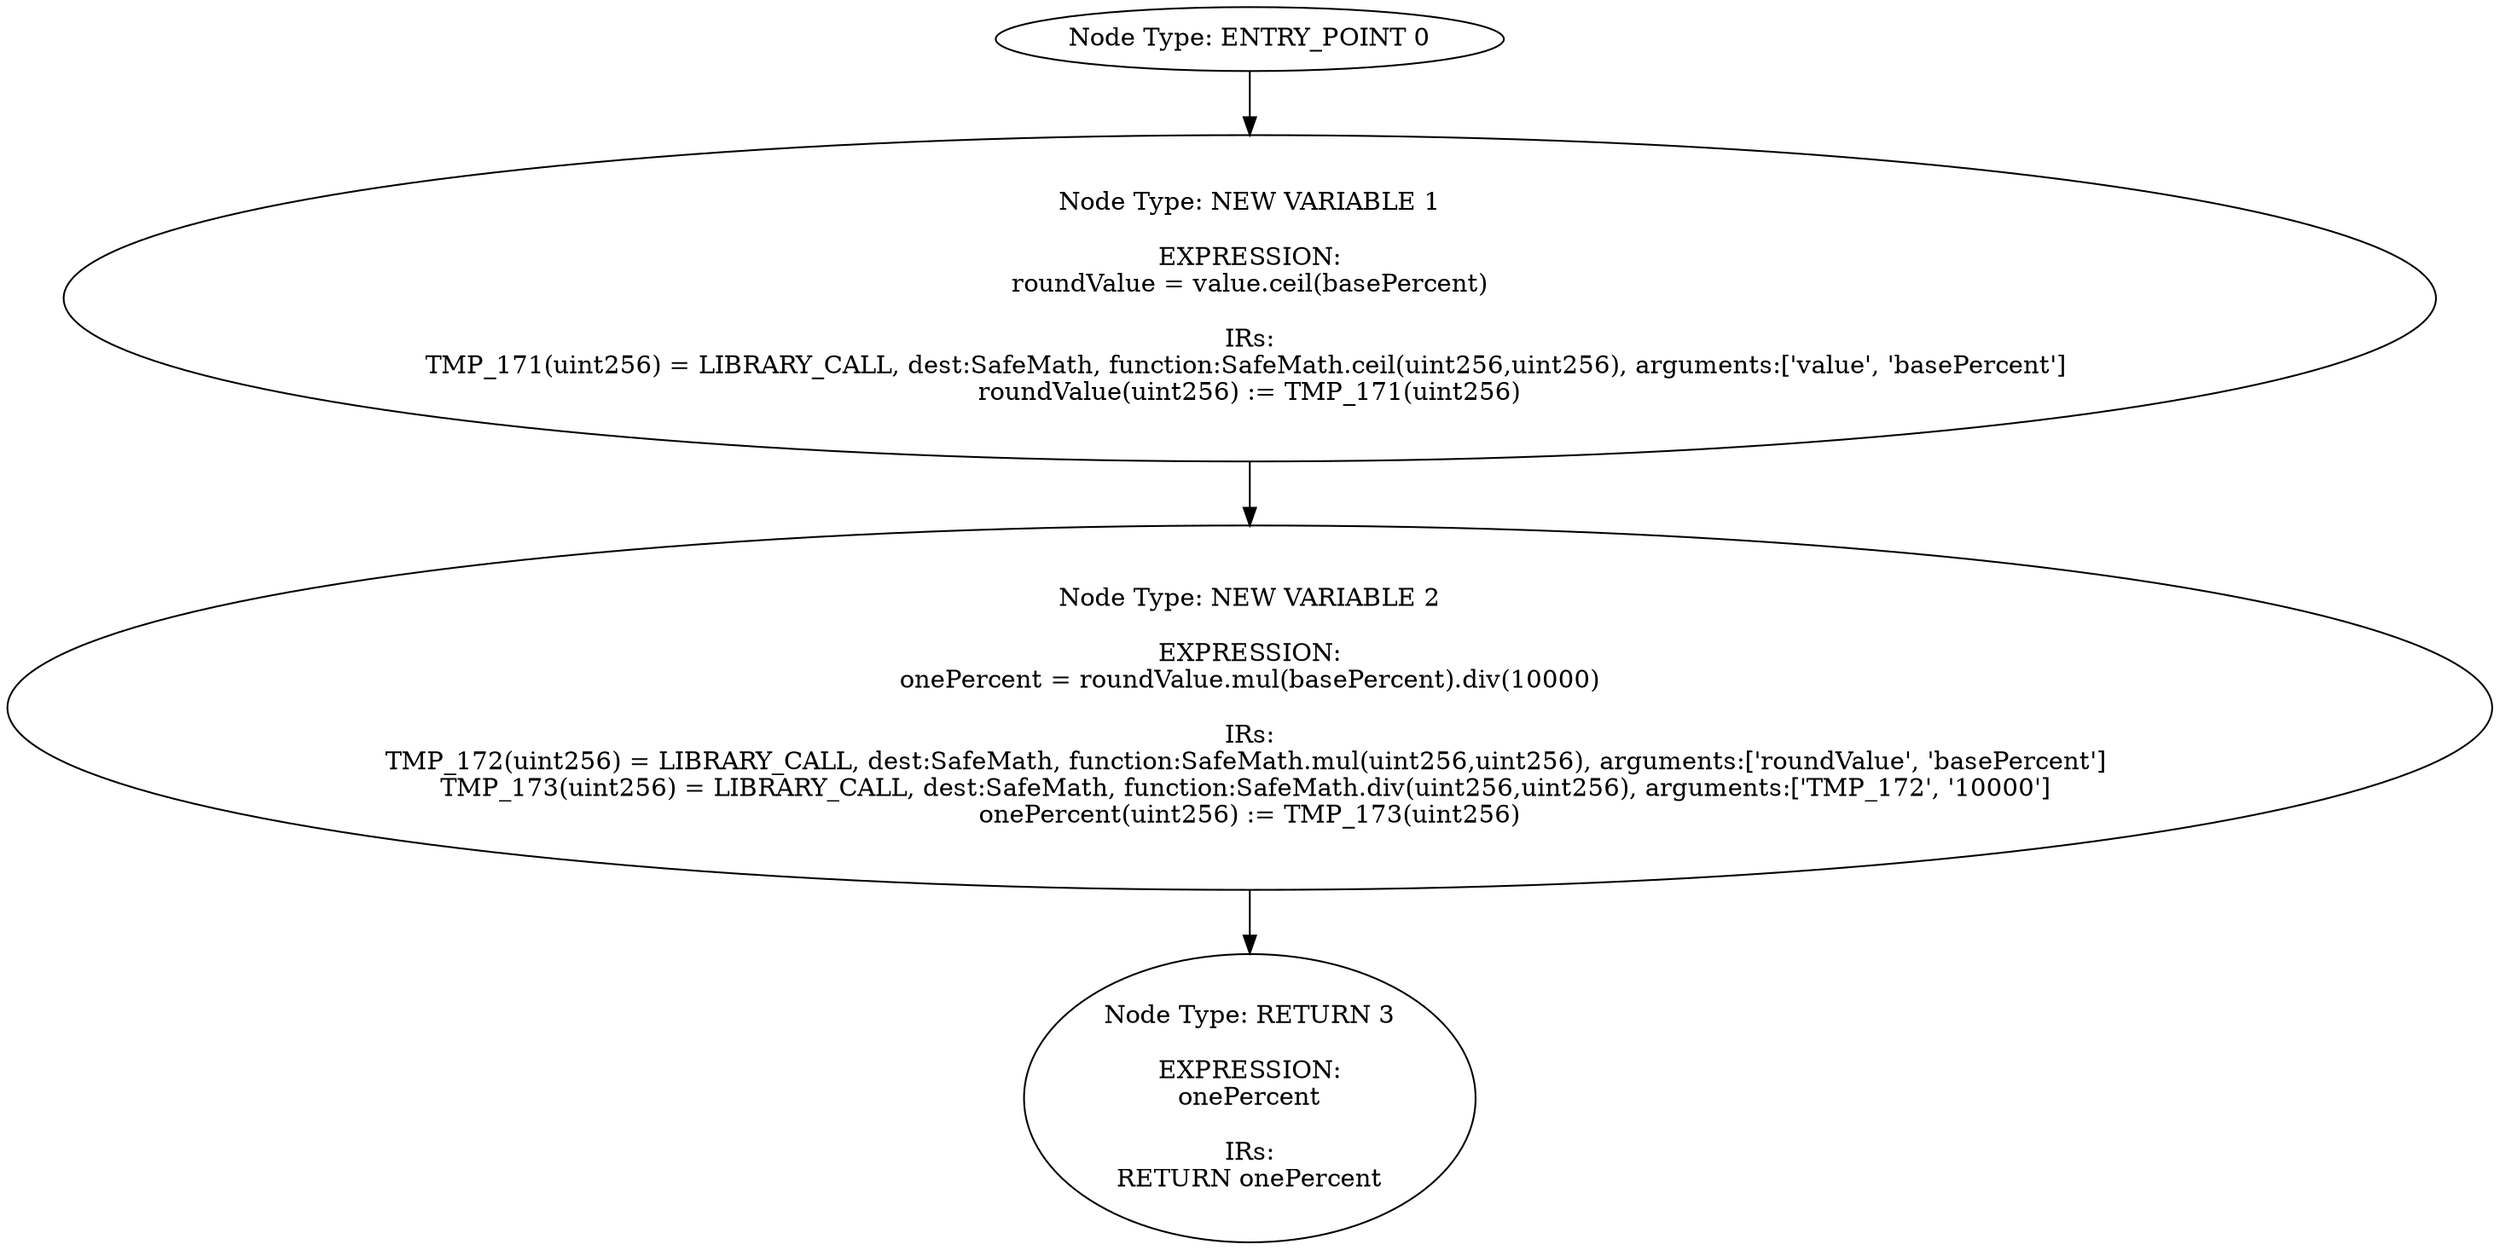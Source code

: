 digraph{
0[label="Node Type: ENTRY_POINT 0
"];
0->1;
1[label="Node Type: NEW VARIABLE 1

EXPRESSION:
roundValue = value.ceil(basePercent)

IRs:
TMP_171(uint256) = LIBRARY_CALL, dest:SafeMath, function:SafeMath.ceil(uint256,uint256), arguments:['value', 'basePercent'] 
roundValue(uint256) := TMP_171(uint256)"];
1->2;
2[label="Node Type: NEW VARIABLE 2

EXPRESSION:
onePercent = roundValue.mul(basePercent).div(10000)

IRs:
TMP_172(uint256) = LIBRARY_CALL, dest:SafeMath, function:SafeMath.mul(uint256,uint256), arguments:['roundValue', 'basePercent'] 
TMP_173(uint256) = LIBRARY_CALL, dest:SafeMath, function:SafeMath.div(uint256,uint256), arguments:['TMP_172', '10000'] 
onePercent(uint256) := TMP_173(uint256)"];
2->3;
3[label="Node Type: RETURN 3

EXPRESSION:
onePercent

IRs:
RETURN onePercent"];
}
